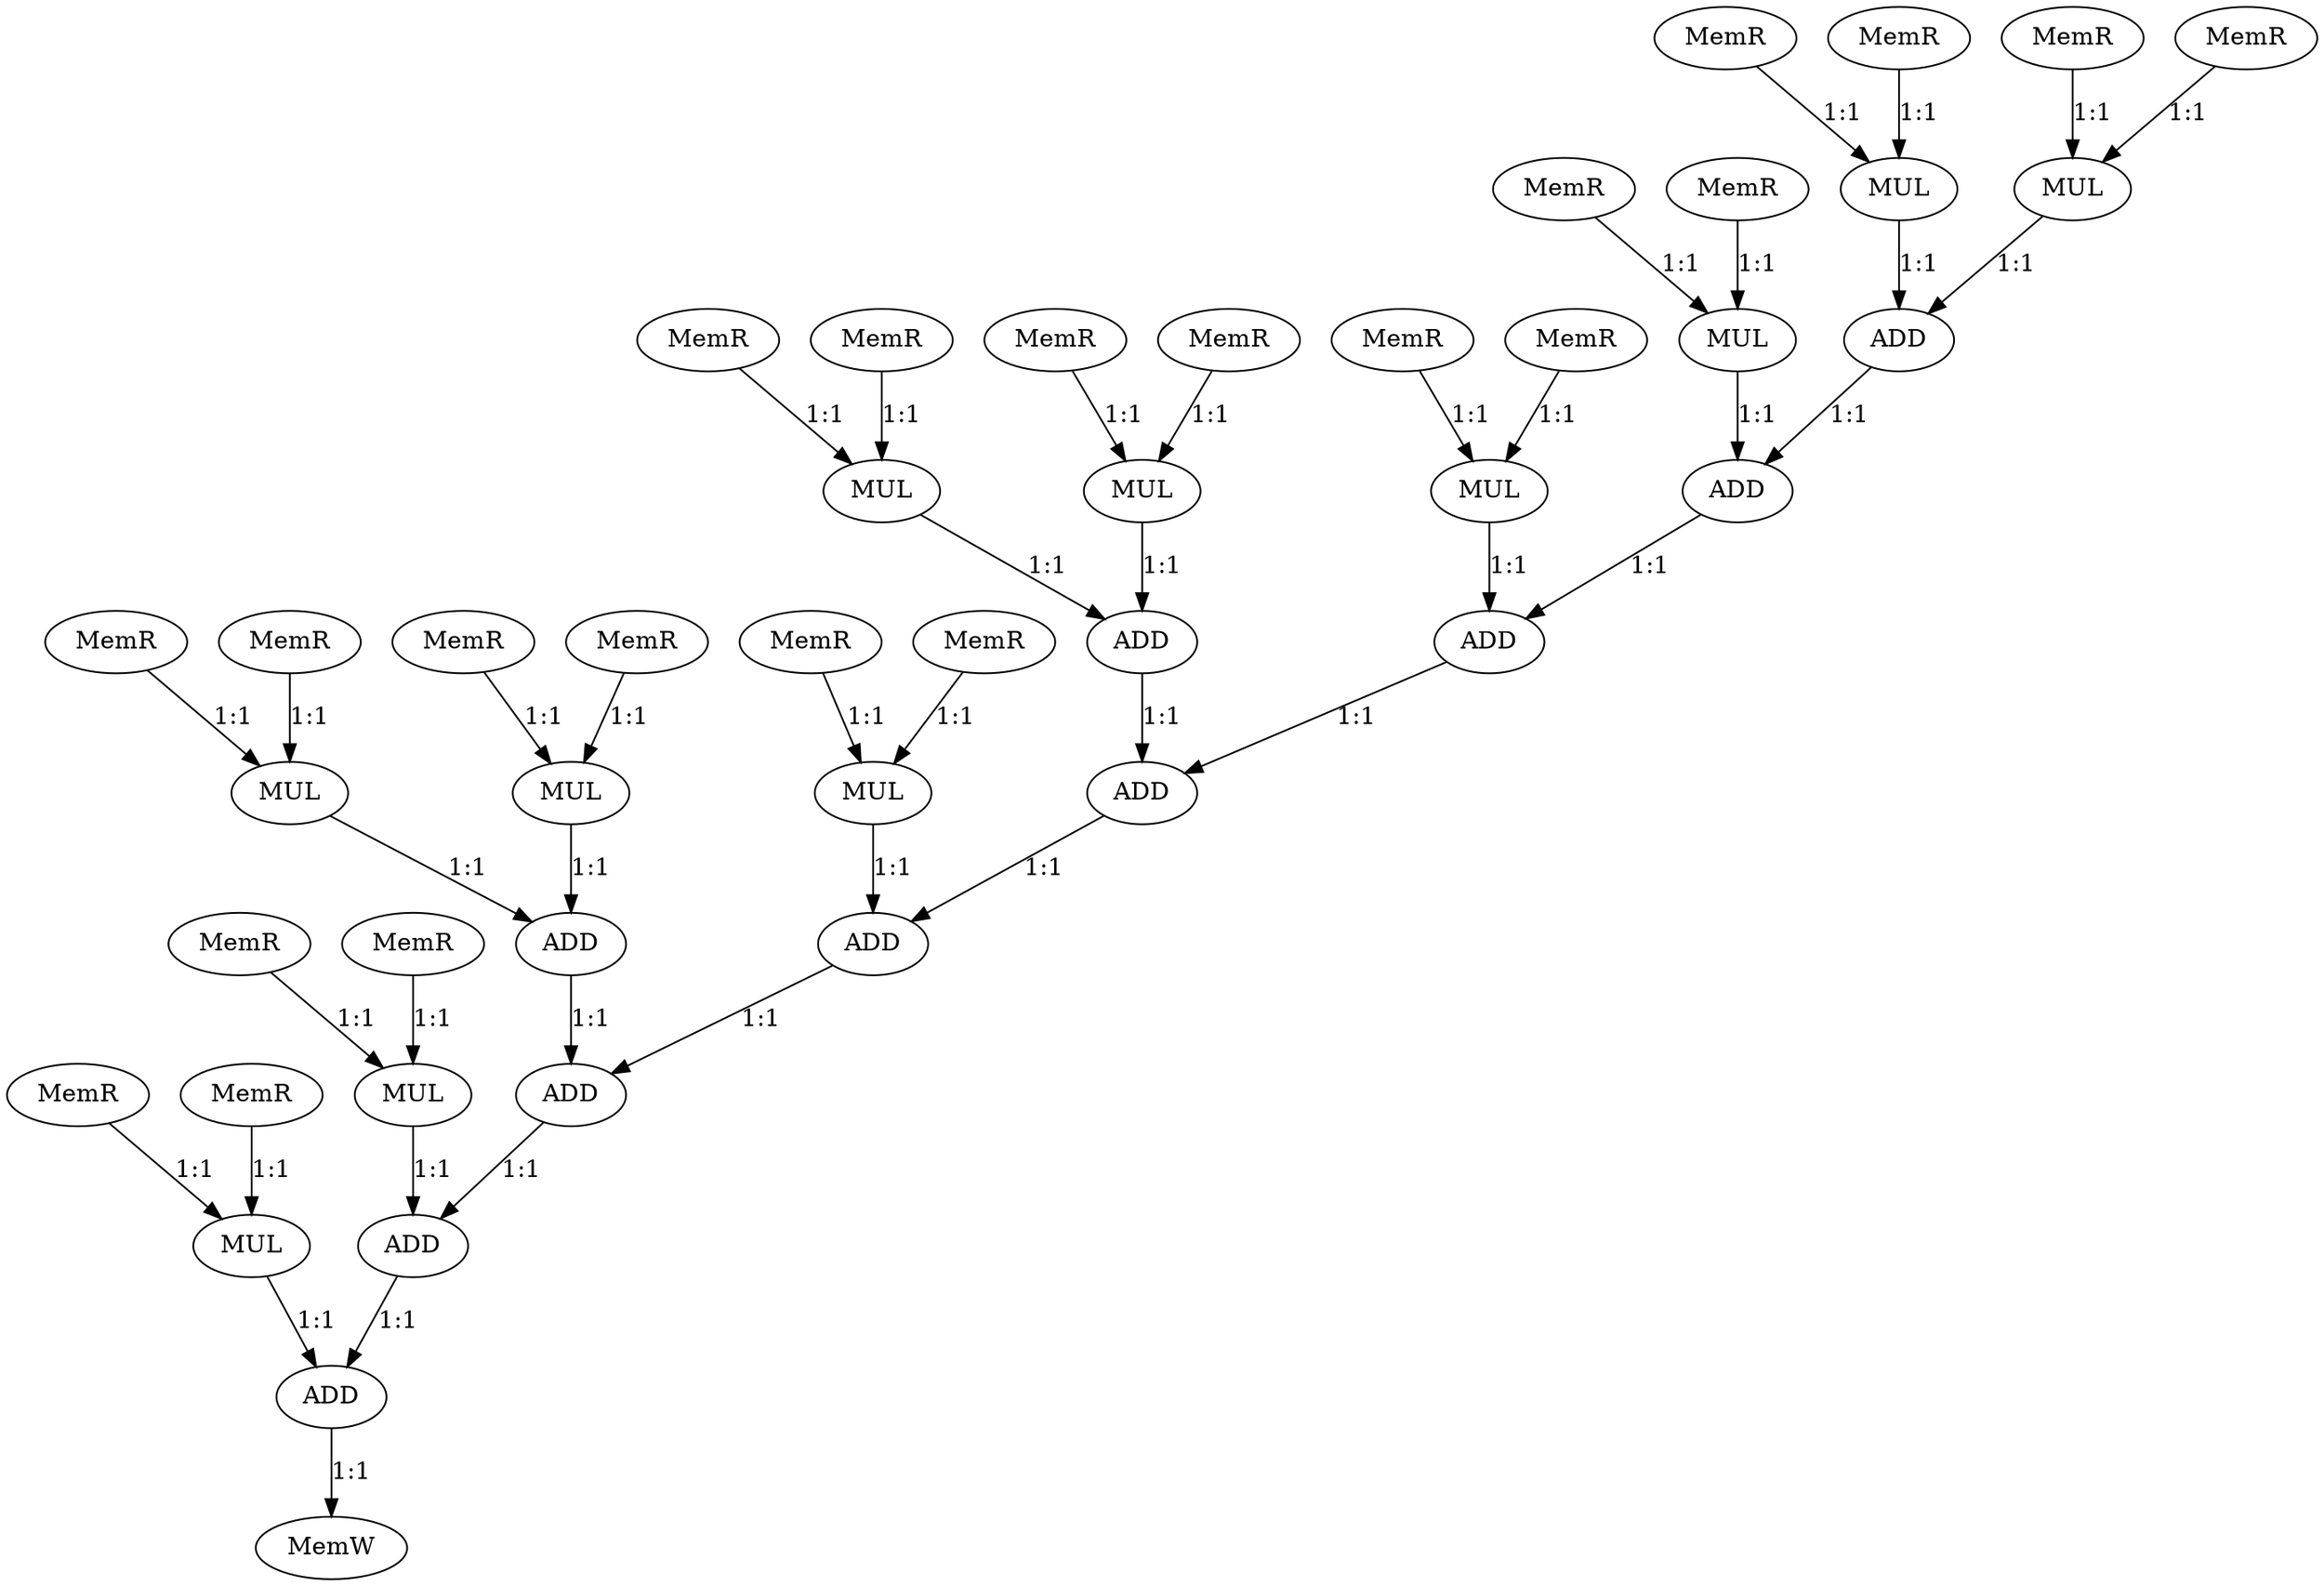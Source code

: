 digraph  {
   0 [label="MUL"];
   1 [label="MUL"];
   2 [label="MUL"];
   3 [label="MUL"];
   4 [label="MUL"];
   5 [label="MUL"];
   6 [label="MUL"];
   7 [label="MUL"];
   8 [label="MUL"];
   9 [label="MUL"];
   10 [label="MUL"];
   11 [label="ADD"];
   12 [label="ADD"];
   13 [label="ADD"];
   14 [label="ADD"];
   15 [label="ADD"];
   16 [label="ADD"];
   17 [label="ADD"];
   18 [label="ADD"];
   19 [label="ADD"];
   20 [label="ADD"];
   21 [label="MemR"];
   22 [label="MemR"];
   23 [label="MemR"];
   24 [label="MemR"];
   25 [label="MemR"];
   26 [label="MemR"];
   27 [label="MemR"];
   28 [label="MemR"];
   29 [label="MemR"];
   30 [label="MemR"];
   31 [label="MemR"];
   32 [label="MemR"];
   33 [label="MemR"];
   34 [label="MemR"];
   35 [label="MemR"];
   36 [label="MemR"];
   37 [label="MemR"];
   38 [label="MemR"];
   39 [label="MemR"];
   40 [label="MemR"];
   41 [label="MemR"];
   42 [label="MemR"];
   43 [label="MemW"];

   21->0 [label="1:1"]
   22->0 [label="1:1"]
   23->1 [label="1:1"]
   24->1 [label="1:1"]
   25->2 [label="1:1"]
   26->2 [label="1:1"]
   0->11 [label="1:1"]
   1->11 [label="1:1"]
   11->12 [label="1:1"]
   2->12 [label="1:1"]
   27->3 [label="1:1"]
   28->3 [label="1:1"]
   29->4 [label="1:1"]
   30->4 [label="1:1"]
   31->5 [label="1:1"]
   32->5 [label="1:1"]
   3->13 [label="1:1"]
   4->13 [label="1:1"]
   5->14 [label="1:1"]
   12->14 [label="1:1"]
   13->15 [label="1:1"]
   14->15 [label="1:1"]
   33->6 [label="1:1"]
   34->6 [label="1:1"]
   35->7 [label="1:1"]
   36->7 [label="1:1"]
   37->8 [label="1:1"]
   38->8 [label="1:1"]
   15->16 [label="1:1"]
   8->16 [label="1:1"]
   6->17 [label="1:1"]
   7->17 [label="1:1"]
   17->18 [label="1:1"]
   16->18 [label="1:1"]
   39->9 [label="1:1"]
   40->9 [label="1:1"]
   41->10 [label="1:1"]
   42->10 [label="1:1"]
   18->19 [label="1:1"]
   9->19 [label="1:1"]
   10->20 [label="1:1"]
   19->20 [label="1:1"]
   20->43 [label="1:1"]
}
